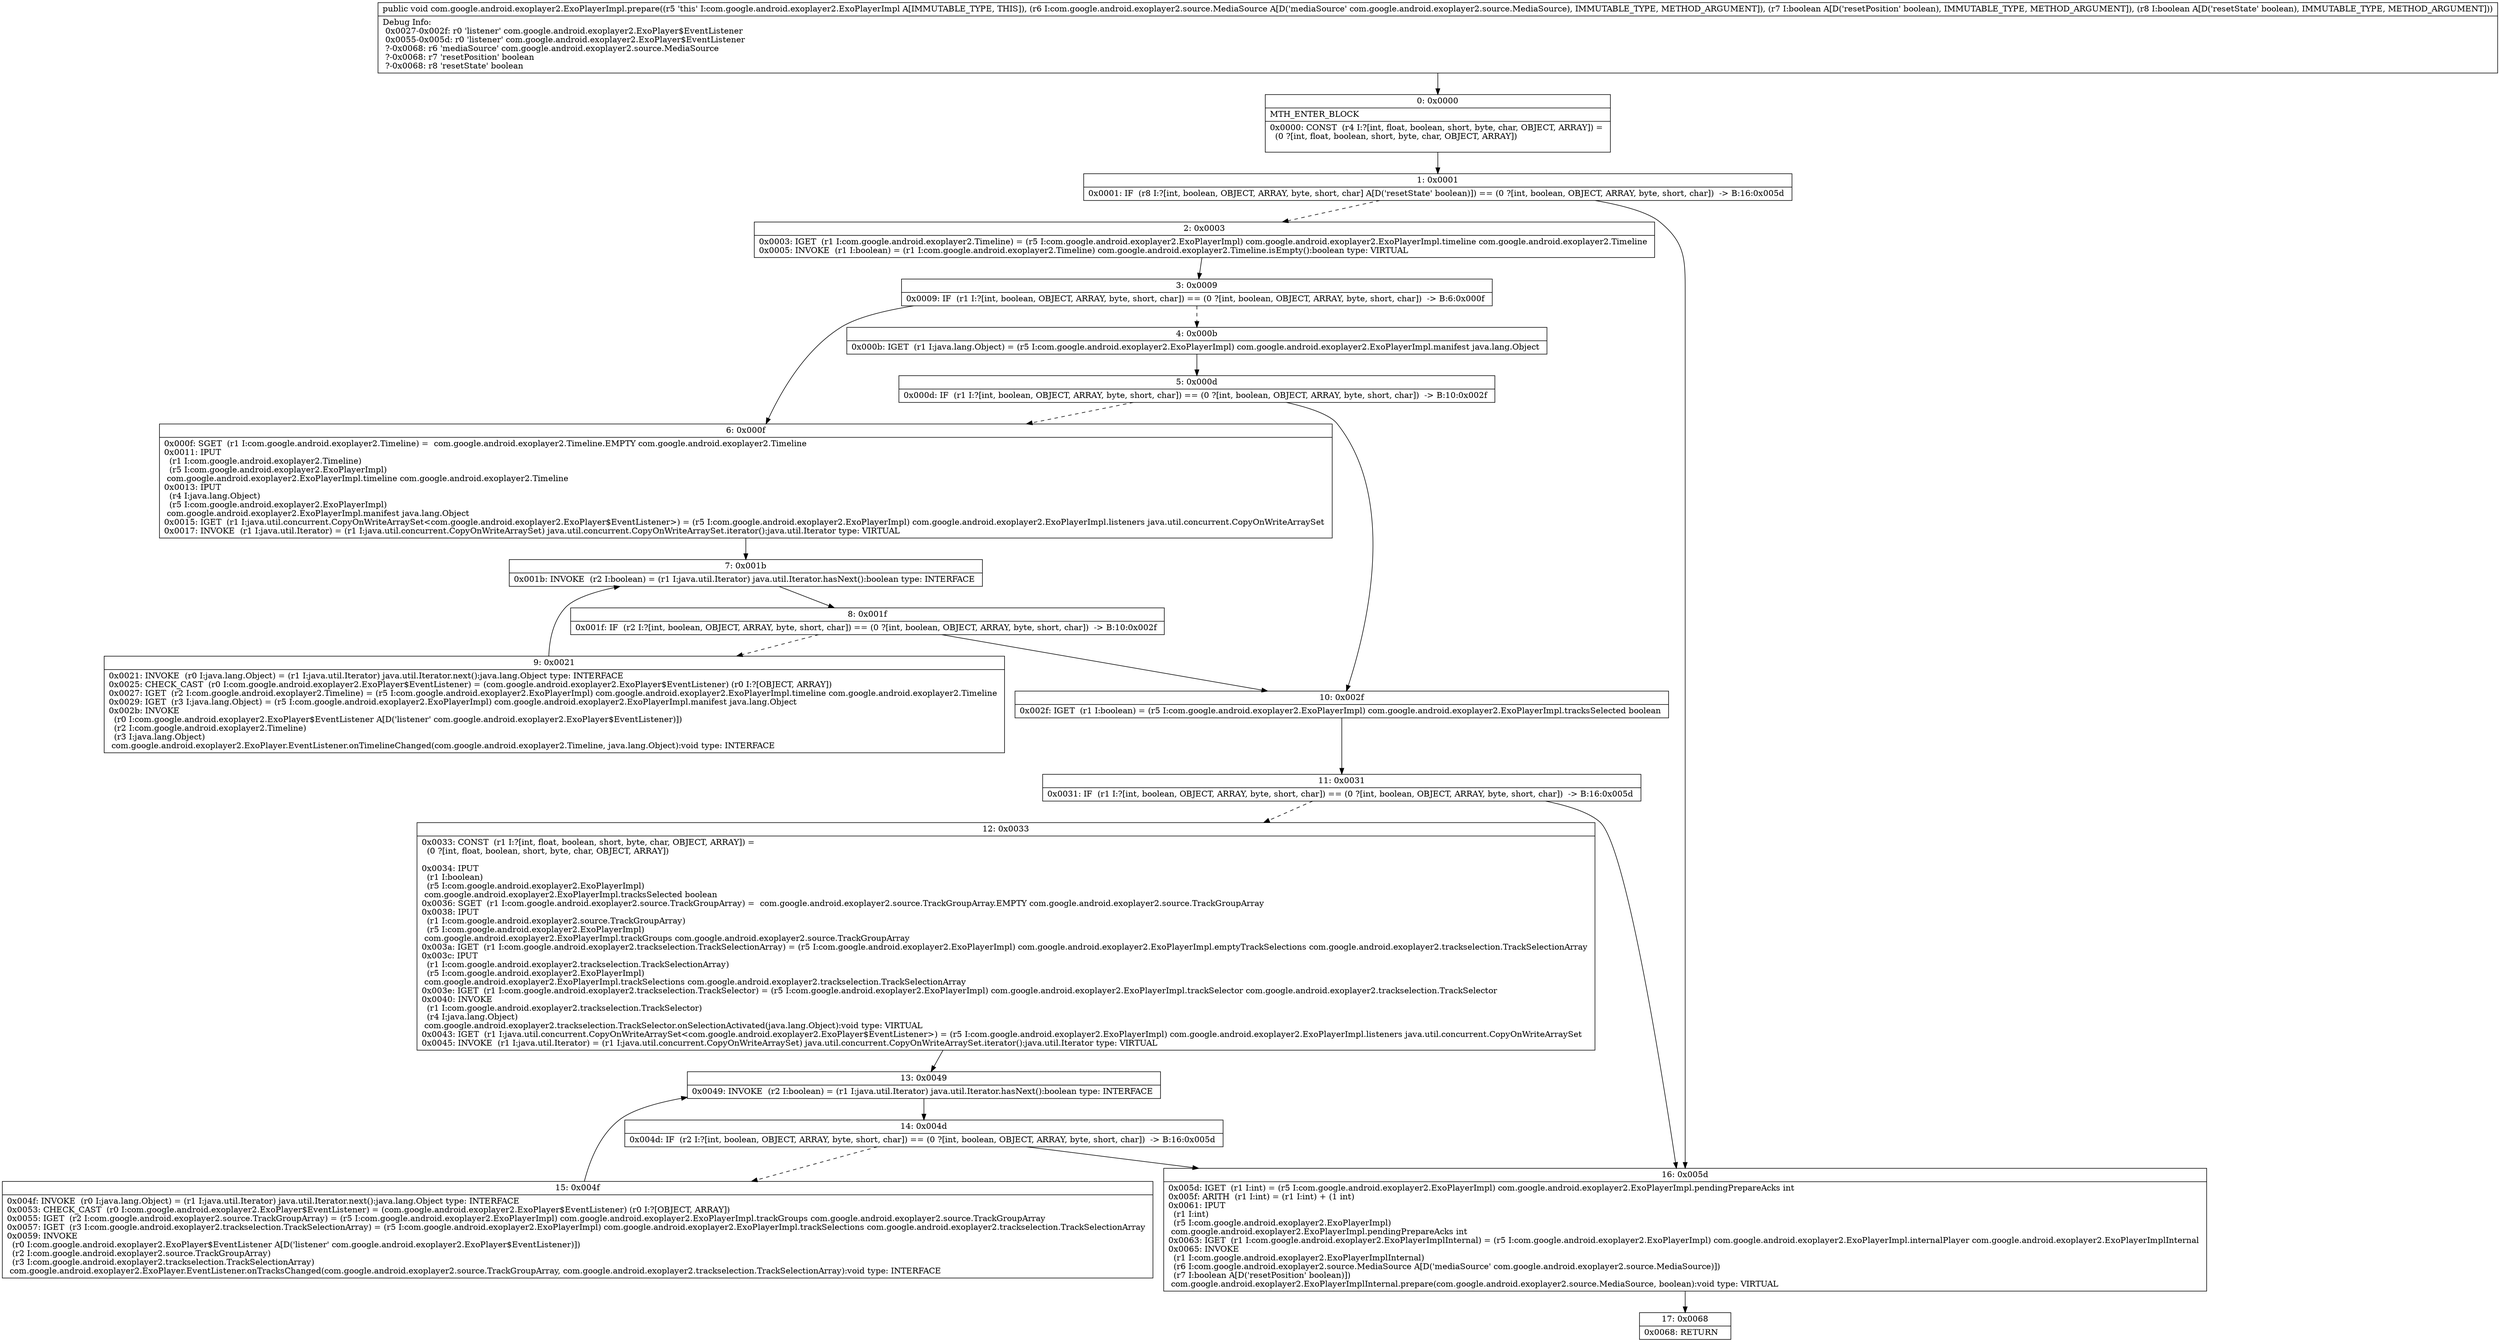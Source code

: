 digraph "CFG forcom.google.android.exoplayer2.ExoPlayerImpl.prepare(Lcom\/google\/android\/exoplayer2\/source\/MediaSource;ZZ)V" {
Node_0 [shape=record,label="{0\:\ 0x0000|MTH_ENTER_BLOCK\l|0x0000: CONST  (r4 I:?[int, float, boolean, short, byte, char, OBJECT, ARRAY]) = \l  (0 ?[int, float, boolean, short, byte, char, OBJECT, ARRAY])\l \l}"];
Node_1 [shape=record,label="{1\:\ 0x0001|0x0001: IF  (r8 I:?[int, boolean, OBJECT, ARRAY, byte, short, char] A[D('resetState' boolean)]) == (0 ?[int, boolean, OBJECT, ARRAY, byte, short, char])  \-\> B:16:0x005d \l}"];
Node_2 [shape=record,label="{2\:\ 0x0003|0x0003: IGET  (r1 I:com.google.android.exoplayer2.Timeline) = (r5 I:com.google.android.exoplayer2.ExoPlayerImpl) com.google.android.exoplayer2.ExoPlayerImpl.timeline com.google.android.exoplayer2.Timeline \l0x0005: INVOKE  (r1 I:boolean) = (r1 I:com.google.android.exoplayer2.Timeline) com.google.android.exoplayer2.Timeline.isEmpty():boolean type: VIRTUAL \l}"];
Node_3 [shape=record,label="{3\:\ 0x0009|0x0009: IF  (r1 I:?[int, boolean, OBJECT, ARRAY, byte, short, char]) == (0 ?[int, boolean, OBJECT, ARRAY, byte, short, char])  \-\> B:6:0x000f \l}"];
Node_4 [shape=record,label="{4\:\ 0x000b|0x000b: IGET  (r1 I:java.lang.Object) = (r5 I:com.google.android.exoplayer2.ExoPlayerImpl) com.google.android.exoplayer2.ExoPlayerImpl.manifest java.lang.Object \l}"];
Node_5 [shape=record,label="{5\:\ 0x000d|0x000d: IF  (r1 I:?[int, boolean, OBJECT, ARRAY, byte, short, char]) == (0 ?[int, boolean, OBJECT, ARRAY, byte, short, char])  \-\> B:10:0x002f \l}"];
Node_6 [shape=record,label="{6\:\ 0x000f|0x000f: SGET  (r1 I:com.google.android.exoplayer2.Timeline) =  com.google.android.exoplayer2.Timeline.EMPTY com.google.android.exoplayer2.Timeline \l0x0011: IPUT  \l  (r1 I:com.google.android.exoplayer2.Timeline)\l  (r5 I:com.google.android.exoplayer2.ExoPlayerImpl)\l com.google.android.exoplayer2.ExoPlayerImpl.timeline com.google.android.exoplayer2.Timeline \l0x0013: IPUT  \l  (r4 I:java.lang.Object)\l  (r5 I:com.google.android.exoplayer2.ExoPlayerImpl)\l com.google.android.exoplayer2.ExoPlayerImpl.manifest java.lang.Object \l0x0015: IGET  (r1 I:java.util.concurrent.CopyOnWriteArraySet\<com.google.android.exoplayer2.ExoPlayer$EventListener\>) = (r5 I:com.google.android.exoplayer2.ExoPlayerImpl) com.google.android.exoplayer2.ExoPlayerImpl.listeners java.util.concurrent.CopyOnWriteArraySet \l0x0017: INVOKE  (r1 I:java.util.Iterator) = (r1 I:java.util.concurrent.CopyOnWriteArraySet) java.util.concurrent.CopyOnWriteArraySet.iterator():java.util.Iterator type: VIRTUAL \l}"];
Node_7 [shape=record,label="{7\:\ 0x001b|0x001b: INVOKE  (r2 I:boolean) = (r1 I:java.util.Iterator) java.util.Iterator.hasNext():boolean type: INTERFACE \l}"];
Node_8 [shape=record,label="{8\:\ 0x001f|0x001f: IF  (r2 I:?[int, boolean, OBJECT, ARRAY, byte, short, char]) == (0 ?[int, boolean, OBJECT, ARRAY, byte, short, char])  \-\> B:10:0x002f \l}"];
Node_9 [shape=record,label="{9\:\ 0x0021|0x0021: INVOKE  (r0 I:java.lang.Object) = (r1 I:java.util.Iterator) java.util.Iterator.next():java.lang.Object type: INTERFACE \l0x0025: CHECK_CAST  (r0 I:com.google.android.exoplayer2.ExoPlayer$EventListener) = (com.google.android.exoplayer2.ExoPlayer$EventListener) (r0 I:?[OBJECT, ARRAY]) \l0x0027: IGET  (r2 I:com.google.android.exoplayer2.Timeline) = (r5 I:com.google.android.exoplayer2.ExoPlayerImpl) com.google.android.exoplayer2.ExoPlayerImpl.timeline com.google.android.exoplayer2.Timeline \l0x0029: IGET  (r3 I:java.lang.Object) = (r5 I:com.google.android.exoplayer2.ExoPlayerImpl) com.google.android.exoplayer2.ExoPlayerImpl.manifest java.lang.Object \l0x002b: INVOKE  \l  (r0 I:com.google.android.exoplayer2.ExoPlayer$EventListener A[D('listener' com.google.android.exoplayer2.ExoPlayer$EventListener)])\l  (r2 I:com.google.android.exoplayer2.Timeline)\l  (r3 I:java.lang.Object)\l com.google.android.exoplayer2.ExoPlayer.EventListener.onTimelineChanged(com.google.android.exoplayer2.Timeline, java.lang.Object):void type: INTERFACE \l}"];
Node_10 [shape=record,label="{10\:\ 0x002f|0x002f: IGET  (r1 I:boolean) = (r5 I:com.google.android.exoplayer2.ExoPlayerImpl) com.google.android.exoplayer2.ExoPlayerImpl.tracksSelected boolean \l}"];
Node_11 [shape=record,label="{11\:\ 0x0031|0x0031: IF  (r1 I:?[int, boolean, OBJECT, ARRAY, byte, short, char]) == (0 ?[int, boolean, OBJECT, ARRAY, byte, short, char])  \-\> B:16:0x005d \l}"];
Node_12 [shape=record,label="{12\:\ 0x0033|0x0033: CONST  (r1 I:?[int, float, boolean, short, byte, char, OBJECT, ARRAY]) = \l  (0 ?[int, float, boolean, short, byte, char, OBJECT, ARRAY])\l \l0x0034: IPUT  \l  (r1 I:boolean)\l  (r5 I:com.google.android.exoplayer2.ExoPlayerImpl)\l com.google.android.exoplayer2.ExoPlayerImpl.tracksSelected boolean \l0x0036: SGET  (r1 I:com.google.android.exoplayer2.source.TrackGroupArray) =  com.google.android.exoplayer2.source.TrackGroupArray.EMPTY com.google.android.exoplayer2.source.TrackGroupArray \l0x0038: IPUT  \l  (r1 I:com.google.android.exoplayer2.source.TrackGroupArray)\l  (r5 I:com.google.android.exoplayer2.ExoPlayerImpl)\l com.google.android.exoplayer2.ExoPlayerImpl.trackGroups com.google.android.exoplayer2.source.TrackGroupArray \l0x003a: IGET  (r1 I:com.google.android.exoplayer2.trackselection.TrackSelectionArray) = (r5 I:com.google.android.exoplayer2.ExoPlayerImpl) com.google.android.exoplayer2.ExoPlayerImpl.emptyTrackSelections com.google.android.exoplayer2.trackselection.TrackSelectionArray \l0x003c: IPUT  \l  (r1 I:com.google.android.exoplayer2.trackselection.TrackSelectionArray)\l  (r5 I:com.google.android.exoplayer2.ExoPlayerImpl)\l com.google.android.exoplayer2.ExoPlayerImpl.trackSelections com.google.android.exoplayer2.trackselection.TrackSelectionArray \l0x003e: IGET  (r1 I:com.google.android.exoplayer2.trackselection.TrackSelector) = (r5 I:com.google.android.exoplayer2.ExoPlayerImpl) com.google.android.exoplayer2.ExoPlayerImpl.trackSelector com.google.android.exoplayer2.trackselection.TrackSelector \l0x0040: INVOKE  \l  (r1 I:com.google.android.exoplayer2.trackselection.TrackSelector)\l  (r4 I:java.lang.Object)\l com.google.android.exoplayer2.trackselection.TrackSelector.onSelectionActivated(java.lang.Object):void type: VIRTUAL \l0x0043: IGET  (r1 I:java.util.concurrent.CopyOnWriteArraySet\<com.google.android.exoplayer2.ExoPlayer$EventListener\>) = (r5 I:com.google.android.exoplayer2.ExoPlayerImpl) com.google.android.exoplayer2.ExoPlayerImpl.listeners java.util.concurrent.CopyOnWriteArraySet \l0x0045: INVOKE  (r1 I:java.util.Iterator) = (r1 I:java.util.concurrent.CopyOnWriteArraySet) java.util.concurrent.CopyOnWriteArraySet.iterator():java.util.Iterator type: VIRTUAL \l}"];
Node_13 [shape=record,label="{13\:\ 0x0049|0x0049: INVOKE  (r2 I:boolean) = (r1 I:java.util.Iterator) java.util.Iterator.hasNext():boolean type: INTERFACE \l}"];
Node_14 [shape=record,label="{14\:\ 0x004d|0x004d: IF  (r2 I:?[int, boolean, OBJECT, ARRAY, byte, short, char]) == (0 ?[int, boolean, OBJECT, ARRAY, byte, short, char])  \-\> B:16:0x005d \l}"];
Node_15 [shape=record,label="{15\:\ 0x004f|0x004f: INVOKE  (r0 I:java.lang.Object) = (r1 I:java.util.Iterator) java.util.Iterator.next():java.lang.Object type: INTERFACE \l0x0053: CHECK_CAST  (r0 I:com.google.android.exoplayer2.ExoPlayer$EventListener) = (com.google.android.exoplayer2.ExoPlayer$EventListener) (r0 I:?[OBJECT, ARRAY]) \l0x0055: IGET  (r2 I:com.google.android.exoplayer2.source.TrackGroupArray) = (r5 I:com.google.android.exoplayer2.ExoPlayerImpl) com.google.android.exoplayer2.ExoPlayerImpl.trackGroups com.google.android.exoplayer2.source.TrackGroupArray \l0x0057: IGET  (r3 I:com.google.android.exoplayer2.trackselection.TrackSelectionArray) = (r5 I:com.google.android.exoplayer2.ExoPlayerImpl) com.google.android.exoplayer2.ExoPlayerImpl.trackSelections com.google.android.exoplayer2.trackselection.TrackSelectionArray \l0x0059: INVOKE  \l  (r0 I:com.google.android.exoplayer2.ExoPlayer$EventListener A[D('listener' com.google.android.exoplayer2.ExoPlayer$EventListener)])\l  (r2 I:com.google.android.exoplayer2.source.TrackGroupArray)\l  (r3 I:com.google.android.exoplayer2.trackselection.TrackSelectionArray)\l com.google.android.exoplayer2.ExoPlayer.EventListener.onTracksChanged(com.google.android.exoplayer2.source.TrackGroupArray, com.google.android.exoplayer2.trackselection.TrackSelectionArray):void type: INTERFACE \l}"];
Node_16 [shape=record,label="{16\:\ 0x005d|0x005d: IGET  (r1 I:int) = (r5 I:com.google.android.exoplayer2.ExoPlayerImpl) com.google.android.exoplayer2.ExoPlayerImpl.pendingPrepareAcks int \l0x005f: ARITH  (r1 I:int) = (r1 I:int) + (1 int) \l0x0061: IPUT  \l  (r1 I:int)\l  (r5 I:com.google.android.exoplayer2.ExoPlayerImpl)\l com.google.android.exoplayer2.ExoPlayerImpl.pendingPrepareAcks int \l0x0063: IGET  (r1 I:com.google.android.exoplayer2.ExoPlayerImplInternal) = (r5 I:com.google.android.exoplayer2.ExoPlayerImpl) com.google.android.exoplayer2.ExoPlayerImpl.internalPlayer com.google.android.exoplayer2.ExoPlayerImplInternal \l0x0065: INVOKE  \l  (r1 I:com.google.android.exoplayer2.ExoPlayerImplInternal)\l  (r6 I:com.google.android.exoplayer2.source.MediaSource A[D('mediaSource' com.google.android.exoplayer2.source.MediaSource)])\l  (r7 I:boolean A[D('resetPosition' boolean)])\l com.google.android.exoplayer2.ExoPlayerImplInternal.prepare(com.google.android.exoplayer2.source.MediaSource, boolean):void type: VIRTUAL \l}"];
Node_17 [shape=record,label="{17\:\ 0x0068|0x0068: RETURN   \l}"];
MethodNode[shape=record,label="{public void com.google.android.exoplayer2.ExoPlayerImpl.prepare((r5 'this' I:com.google.android.exoplayer2.ExoPlayerImpl A[IMMUTABLE_TYPE, THIS]), (r6 I:com.google.android.exoplayer2.source.MediaSource A[D('mediaSource' com.google.android.exoplayer2.source.MediaSource), IMMUTABLE_TYPE, METHOD_ARGUMENT]), (r7 I:boolean A[D('resetPosition' boolean), IMMUTABLE_TYPE, METHOD_ARGUMENT]), (r8 I:boolean A[D('resetState' boolean), IMMUTABLE_TYPE, METHOD_ARGUMENT]))  | Debug Info:\l  0x0027\-0x002f: r0 'listener' com.google.android.exoplayer2.ExoPlayer$EventListener\l  0x0055\-0x005d: r0 'listener' com.google.android.exoplayer2.ExoPlayer$EventListener\l  ?\-0x0068: r6 'mediaSource' com.google.android.exoplayer2.source.MediaSource\l  ?\-0x0068: r7 'resetPosition' boolean\l  ?\-0x0068: r8 'resetState' boolean\l}"];
MethodNode -> Node_0;
Node_0 -> Node_1;
Node_1 -> Node_2[style=dashed];
Node_1 -> Node_16;
Node_2 -> Node_3;
Node_3 -> Node_4[style=dashed];
Node_3 -> Node_6;
Node_4 -> Node_5;
Node_5 -> Node_6[style=dashed];
Node_5 -> Node_10;
Node_6 -> Node_7;
Node_7 -> Node_8;
Node_8 -> Node_9[style=dashed];
Node_8 -> Node_10;
Node_9 -> Node_7;
Node_10 -> Node_11;
Node_11 -> Node_12[style=dashed];
Node_11 -> Node_16;
Node_12 -> Node_13;
Node_13 -> Node_14;
Node_14 -> Node_15[style=dashed];
Node_14 -> Node_16;
Node_15 -> Node_13;
Node_16 -> Node_17;
}

